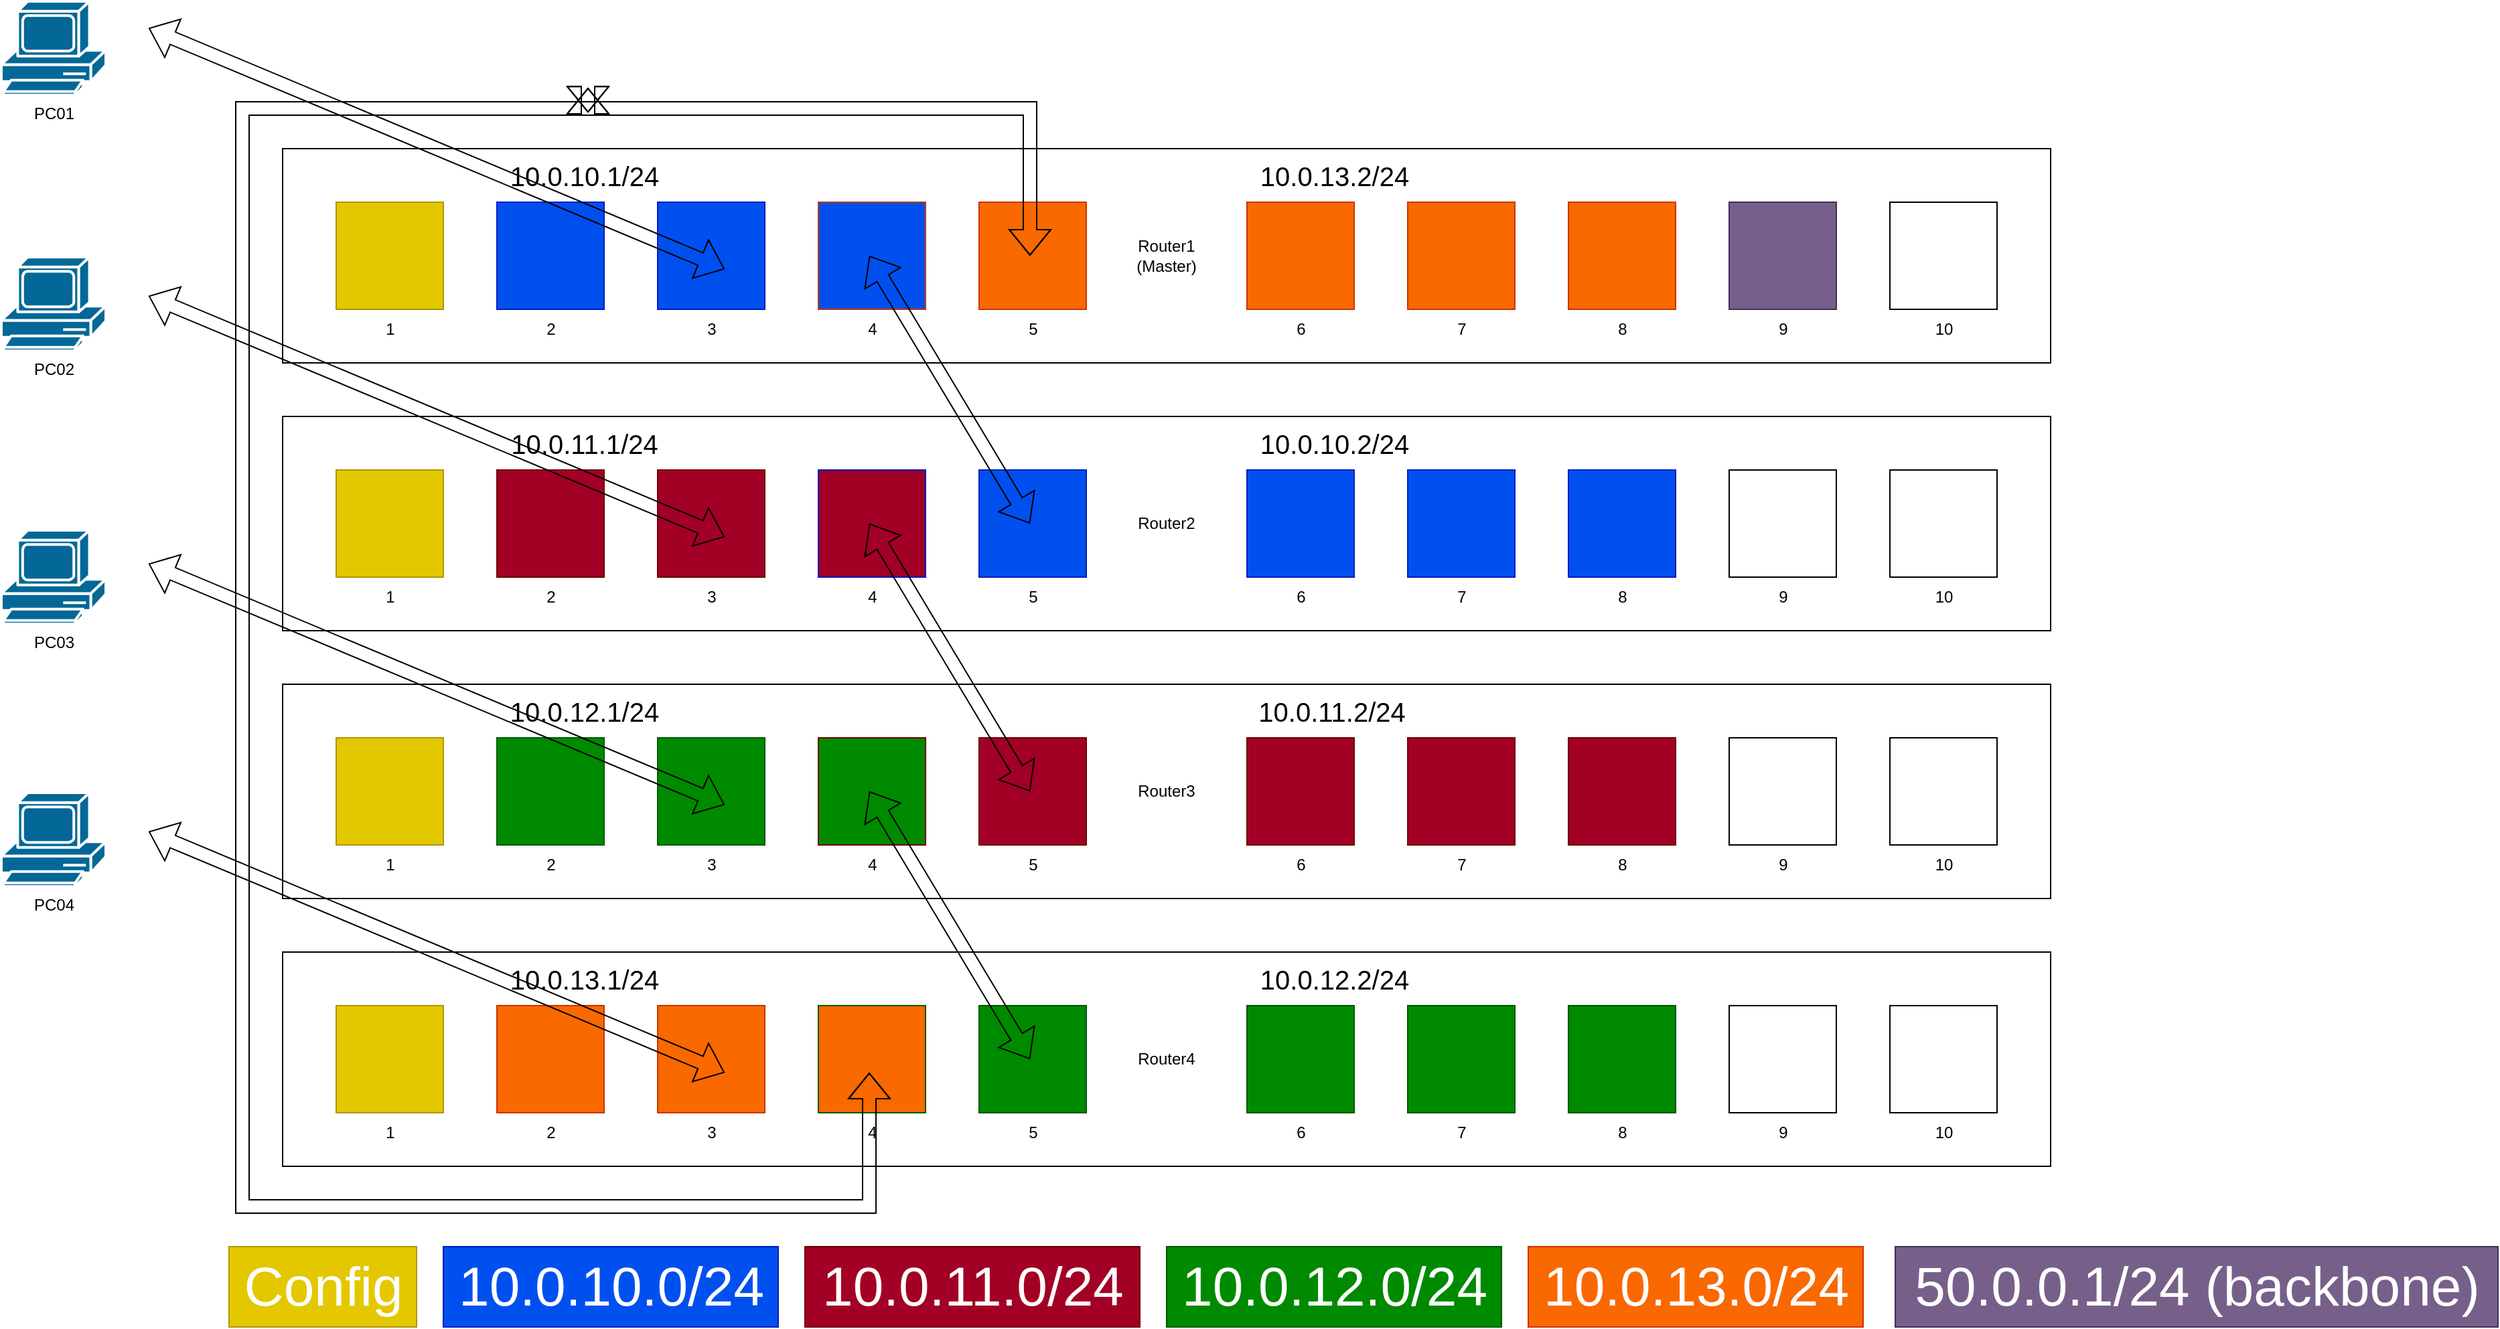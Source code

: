 <mxfile version="23.1.5" type="device">
  <diagram name="Seite-1" id="_wuY2rkhrtU45ImOQ87m">
    <mxGraphModel dx="2376" dy="2247" grid="1" gridSize="10" guides="1" tooltips="1" connect="1" arrows="1" fold="1" page="1" pageScale="1" pageWidth="827" pageHeight="1169" math="0" shadow="0">
      <root>
        <mxCell id="0" />
        <mxCell id="1" parent="0" />
        <mxCell id="zVq3PmwkcnL-uLRDvAJg-95" value="" style="group" parent="1" vertex="1" connectable="0">
          <mxGeometry y="600" width="1320" height="160" as="geometry" />
        </mxCell>
        <mxCell id="zVq3PmwkcnL-uLRDvAJg-96" value="Router4" style="rounded=0;whiteSpace=wrap;html=1;" parent="zVq3PmwkcnL-uLRDvAJg-95" vertex="1">
          <mxGeometry width="1320" height="160" as="geometry" />
        </mxCell>
        <mxCell id="zVq3PmwkcnL-uLRDvAJg-97" value="" style="rounded=0;whiteSpace=wrap;html=1;fillColor=#e3c800;fontColor=#000000;strokeColor=#B09500;" parent="zVq3PmwkcnL-uLRDvAJg-95" vertex="1">
          <mxGeometry x="40" y="40" width="80" height="80" as="geometry" />
        </mxCell>
        <mxCell id="zVq3PmwkcnL-uLRDvAJg-98" value="" style="rounded=0;whiteSpace=wrap;html=1;fillColor=#FA6800;fontColor=#000000;strokeColor=#C73500;" parent="zVq3PmwkcnL-uLRDvAJg-95" vertex="1">
          <mxGeometry x="160" y="40" width="80" height="80" as="geometry" />
        </mxCell>
        <mxCell id="zVq3PmwkcnL-uLRDvAJg-99" value="" style="rounded=0;whiteSpace=wrap;html=1;fillColor=#FA6800;fontColor=#000000;strokeColor=#C73500;" parent="zVq3PmwkcnL-uLRDvAJg-95" vertex="1">
          <mxGeometry x="280" y="40" width="80" height="80" as="geometry" />
        </mxCell>
        <mxCell id="zVq3PmwkcnL-uLRDvAJg-100" value="" style="rounded=0;whiteSpace=wrap;html=1;fillColor=#FA6800;fontColor=#ffffff;strokeColor=#005700;" parent="zVq3PmwkcnL-uLRDvAJg-95" vertex="1">
          <mxGeometry x="400" y="40" width="80" height="80" as="geometry" />
        </mxCell>
        <mxCell id="zVq3PmwkcnL-uLRDvAJg-101" value="" style="rounded=0;whiteSpace=wrap;html=1;fillColor=#008A00;fontColor=#ffffff;strokeColor=#005700;" parent="zVq3PmwkcnL-uLRDvAJg-95" vertex="1">
          <mxGeometry x="520" y="40" width="80" height="80" as="geometry" />
        </mxCell>
        <mxCell id="zVq3PmwkcnL-uLRDvAJg-102" value="" style="rounded=0;whiteSpace=wrap;html=1;fillColor=#008A00;fontColor=#ffffff;strokeColor=#005700;" parent="zVq3PmwkcnL-uLRDvAJg-95" vertex="1">
          <mxGeometry x="720" y="40" width="80" height="80" as="geometry" />
        </mxCell>
        <mxCell id="zVq3PmwkcnL-uLRDvAJg-103" value="" style="rounded=0;whiteSpace=wrap;html=1;fillColor=#008a00;fontColor=#ffffff;strokeColor=#005700;" parent="zVq3PmwkcnL-uLRDvAJg-95" vertex="1">
          <mxGeometry x="840" y="40" width="80" height="80" as="geometry" />
        </mxCell>
        <mxCell id="zVq3PmwkcnL-uLRDvAJg-104" value="" style="rounded=0;whiteSpace=wrap;html=1;fillColor=#008a00;fontColor=#ffffff;strokeColor=#005700;" parent="zVq3PmwkcnL-uLRDvAJg-95" vertex="1">
          <mxGeometry x="960" y="40" width="80" height="80" as="geometry" />
        </mxCell>
        <mxCell id="zVq3PmwkcnL-uLRDvAJg-105" value="" style="rounded=0;whiteSpace=wrap;html=1;" parent="zVq3PmwkcnL-uLRDvAJg-95" vertex="1">
          <mxGeometry x="1080" y="40" width="80" height="80" as="geometry" />
        </mxCell>
        <mxCell id="zVq3PmwkcnL-uLRDvAJg-106" value="" style="rounded=0;whiteSpace=wrap;html=1;" parent="zVq3PmwkcnL-uLRDvAJg-95" vertex="1">
          <mxGeometry x="1200" y="40" width="80" height="80" as="geometry" />
        </mxCell>
        <mxCell id="zVq3PmwkcnL-uLRDvAJg-107" value="1" style="text;html=1;align=center;verticalAlign=middle;resizable=0;points=[];autosize=1;strokeColor=none;fillColor=none;" parent="zVq3PmwkcnL-uLRDvAJg-95" vertex="1">
          <mxGeometry x="65" y="120" width="30" height="30" as="geometry" />
        </mxCell>
        <mxCell id="zVq3PmwkcnL-uLRDvAJg-108" value="2" style="text;html=1;align=center;verticalAlign=middle;resizable=0;points=[];autosize=1;strokeColor=none;fillColor=none;" parent="zVq3PmwkcnL-uLRDvAJg-95" vertex="1">
          <mxGeometry x="185" y="120" width="30" height="30" as="geometry" />
        </mxCell>
        <mxCell id="zVq3PmwkcnL-uLRDvAJg-109" value="3" style="text;html=1;align=center;verticalAlign=middle;resizable=0;points=[];autosize=1;strokeColor=none;fillColor=none;" parent="zVq3PmwkcnL-uLRDvAJg-95" vertex="1">
          <mxGeometry x="305" y="120" width="30" height="30" as="geometry" />
        </mxCell>
        <mxCell id="zVq3PmwkcnL-uLRDvAJg-110" value="4" style="text;html=1;align=center;verticalAlign=middle;resizable=0;points=[];autosize=1;strokeColor=none;fillColor=none;" parent="zVq3PmwkcnL-uLRDvAJg-95" vertex="1">
          <mxGeometry x="425" y="120" width="30" height="30" as="geometry" />
        </mxCell>
        <mxCell id="zVq3PmwkcnL-uLRDvAJg-111" value="5" style="text;html=1;align=center;verticalAlign=middle;resizable=0;points=[];autosize=1;strokeColor=none;fillColor=none;" parent="zVq3PmwkcnL-uLRDvAJg-95" vertex="1">
          <mxGeometry x="545" y="120" width="30" height="30" as="geometry" />
        </mxCell>
        <mxCell id="zVq3PmwkcnL-uLRDvAJg-112" value="6" style="text;html=1;align=center;verticalAlign=middle;resizable=0;points=[];autosize=1;strokeColor=none;fillColor=none;" parent="zVq3PmwkcnL-uLRDvAJg-95" vertex="1">
          <mxGeometry x="745" y="120" width="30" height="30" as="geometry" />
        </mxCell>
        <mxCell id="zVq3PmwkcnL-uLRDvAJg-113" value="7" style="text;html=1;align=center;verticalAlign=middle;resizable=0;points=[];autosize=1;strokeColor=none;fillColor=none;" parent="zVq3PmwkcnL-uLRDvAJg-95" vertex="1">
          <mxGeometry x="865" y="120" width="30" height="30" as="geometry" />
        </mxCell>
        <mxCell id="zVq3PmwkcnL-uLRDvAJg-114" value="8" style="text;html=1;align=center;verticalAlign=middle;resizable=0;points=[];autosize=1;strokeColor=none;fillColor=none;" parent="zVq3PmwkcnL-uLRDvAJg-95" vertex="1">
          <mxGeometry x="985" y="120" width="30" height="30" as="geometry" />
        </mxCell>
        <mxCell id="zVq3PmwkcnL-uLRDvAJg-115" value="9" style="text;html=1;align=center;verticalAlign=middle;resizable=0;points=[];autosize=1;strokeColor=none;fillColor=none;" parent="zVq3PmwkcnL-uLRDvAJg-95" vertex="1">
          <mxGeometry x="1105" y="120" width="30" height="30" as="geometry" />
        </mxCell>
        <mxCell id="zVq3PmwkcnL-uLRDvAJg-116" value="10" style="text;html=1;align=center;verticalAlign=middle;resizable=0;points=[];autosize=1;strokeColor=none;fillColor=none;" parent="zVq3PmwkcnL-uLRDvAJg-95" vertex="1">
          <mxGeometry x="1220" y="120" width="40" height="30" as="geometry" />
        </mxCell>
        <mxCell id="zVq3PmwkcnL-uLRDvAJg-170" value="&lt;span style=&quot;font-size: 20px;&quot;&gt;10.0.13.1/24&lt;/span&gt;" style="text;html=1;align=center;verticalAlign=middle;resizable=0;points=[];autosize=1;strokeColor=none;fillColor=none;" parent="zVq3PmwkcnL-uLRDvAJg-95" vertex="1">
          <mxGeometry x="160" width="130" height="40" as="geometry" />
        </mxCell>
        <mxCell id="zVq3PmwkcnL-uLRDvAJg-172" value="&lt;span style=&quot;font-size: 20px;&quot;&gt;10.0.12.2/24&lt;/span&gt;" style="text;html=1;align=center;verticalAlign=middle;resizable=0;points=[];autosize=1;strokeColor=none;fillColor=none;" parent="zVq3PmwkcnL-uLRDvAJg-95" vertex="1">
          <mxGeometry x="720" width="130" height="40" as="geometry" />
        </mxCell>
        <mxCell id="zVq3PmwkcnL-uLRDvAJg-117" value="" style="group;fillColor=#76608a;fontColor=#ffffff;strokeColor=#432D57;" parent="1" vertex="1" connectable="0">
          <mxGeometry y="400" width="1320" height="160" as="geometry" />
        </mxCell>
        <mxCell id="zVq3PmwkcnL-uLRDvAJg-118" value="Router3" style="rounded=0;whiteSpace=wrap;html=1;" parent="zVq3PmwkcnL-uLRDvAJg-117" vertex="1">
          <mxGeometry width="1320" height="160" as="geometry" />
        </mxCell>
        <mxCell id="zVq3PmwkcnL-uLRDvAJg-119" value="" style="rounded=0;whiteSpace=wrap;html=1;fillColor=#e3c800;fontColor=#000000;strokeColor=#B09500;" parent="zVq3PmwkcnL-uLRDvAJg-117" vertex="1">
          <mxGeometry x="40" y="40" width="80" height="80" as="geometry" />
        </mxCell>
        <mxCell id="zVq3PmwkcnL-uLRDvAJg-120" value="" style="rounded=0;whiteSpace=wrap;html=1;fillColor=#008A00;fontColor=#ffffff;strokeColor=#005700;" parent="zVq3PmwkcnL-uLRDvAJg-117" vertex="1">
          <mxGeometry x="160" y="40" width="80" height="80" as="geometry" />
        </mxCell>
        <mxCell id="zVq3PmwkcnL-uLRDvAJg-121" value="" style="rounded=0;whiteSpace=wrap;html=1;fillColor=#008A00;fontColor=#ffffff;strokeColor=#005700;" parent="zVq3PmwkcnL-uLRDvAJg-117" vertex="1">
          <mxGeometry x="280" y="40" width="80" height="80" as="geometry" />
        </mxCell>
        <mxCell id="zVq3PmwkcnL-uLRDvAJg-122" value="" style="rounded=0;whiteSpace=wrap;html=1;fillColor=#008A00;fontColor=#ffffff;strokeColor=#6F0000;" parent="zVq3PmwkcnL-uLRDvAJg-117" vertex="1">
          <mxGeometry x="400" y="40" width="80" height="80" as="geometry" />
        </mxCell>
        <mxCell id="zVq3PmwkcnL-uLRDvAJg-123" value="" style="rounded=0;whiteSpace=wrap;html=1;fillColor=#A20025;fontColor=#ffffff;strokeColor=#6F0000;" parent="zVq3PmwkcnL-uLRDvAJg-117" vertex="1">
          <mxGeometry x="520" y="40" width="80" height="80" as="geometry" />
        </mxCell>
        <mxCell id="zVq3PmwkcnL-uLRDvAJg-124" value="" style="rounded=0;whiteSpace=wrap;html=1;fillColor=#A20025;fontColor=#ffffff;strokeColor=#6F0000;" parent="zVq3PmwkcnL-uLRDvAJg-117" vertex="1">
          <mxGeometry x="720" y="40" width="80" height="80" as="geometry" />
        </mxCell>
        <mxCell id="zVq3PmwkcnL-uLRDvAJg-125" value="" style="rounded=0;whiteSpace=wrap;html=1;fillColor=#a20025;fontColor=#ffffff;strokeColor=#6F0000;" parent="zVq3PmwkcnL-uLRDvAJg-117" vertex="1">
          <mxGeometry x="840" y="40" width="80" height="80" as="geometry" />
        </mxCell>
        <mxCell id="zVq3PmwkcnL-uLRDvAJg-126" value="" style="rounded=0;whiteSpace=wrap;html=1;fillColor=#a20025;fontColor=#ffffff;strokeColor=#6F0000;" parent="zVq3PmwkcnL-uLRDvAJg-117" vertex="1">
          <mxGeometry x="960" y="40" width="80" height="80" as="geometry" />
        </mxCell>
        <mxCell id="zVq3PmwkcnL-uLRDvAJg-127" value="" style="rounded=0;whiteSpace=wrap;html=1;" parent="zVq3PmwkcnL-uLRDvAJg-117" vertex="1">
          <mxGeometry x="1080" y="40" width="80" height="80" as="geometry" />
        </mxCell>
        <mxCell id="zVq3PmwkcnL-uLRDvAJg-128" value="" style="rounded=0;whiteSpace=wrap;html=1;" parent="zVq3PmwkcnL-uLRDvAJg-117" vertex="1">
          <mxGeometry x="1200" y="40" width="80" height="80" as="geometry" />
        </mxCell>
        <mxCell id="zVq3PmwkcnL-uLRDvAJg-129" value="1" style="text;html=1;align=center;verticalAlign=middle;resizable=0;points=[];autosize=1;strokeColor=none;fillColor=none;" parent="zVq3PmwkcnL-uLRDvAJg-117" vertex="1">
          <mxGeometry x="65" y="120" width="30" height="30" as="geometry" />
        </mxCell>
        <mxCell id="zVq3PmwkcnL-uLRDvAJg-130" value="2" style="text;html=1;align=center;verticalAlign=middle;resizable=0;points=[];autosize=1;strokeColor=none;fillColor=none;" parent="zVq3PmwkcnL-uLRDvAJg-117" vertex="1">
          <mxGeometry x="185" y="120" width="30" height="30" as="geometry" />
        </mxCell>
        <mxCell id="zVq3PmwkcnL-uLRDvAJg-131" value="3" style="text;html=1;align=center;verticalAlign=middle;resizable=0;points=[];autosize=1;strokeColor=none;fillColor=none;" parent="zVq3PmwkcnL-uLRDvAJg-117" vertex="1">
          <mxGeometry x="305" y="120" width="30" height="30" as="geometry" />
        </mxCell>
        <mxCell id="zVq3PmwkcnL-uLRDvAJg-132" value="4" style="text;html=1;align=center;verticalAlign=middle;resizable=0;points=[];autosize=1;strokeColor=none;fillColor=none;" parent="zVq3PmwkcnL-uLRDvAJg-117" vertex="1">
          <mxGeometry x="425" y="120" width="30" height="30" as="geometry" />
        </mxCell>
        <mxCell id="zVq3PmwkcnL-uLRDvAJg-133" value="5" style="text;html=1;align=center;verticalAlign=middle;resizable=0;points=[];autosize=1;strokeColor=none;fillColor=none;" parent="zVq3PmwkcnL-uLRDvAJg-117" vertex="1">
          <mxGeometry x="545" y="120" width="30" height="30" as="geometry" />
        </mxCell>
        <mxCell id="zVq3PmwkcnL-uLRDvAJg-134" value="6" style="text;html=1;align=center;verticalAlign=middle;resizable=0;points=[];autosize=1;strokeColor=none;fillColor=none;" parent="zVq3PmwkcnL-uLRDvAJg-117" vertex="1">
          <mxGeometry x="745" y="120" width="30" height="30" as="geometry" />
        </mxCell>
        <mxCell id="zVq3PmwkcnL-uLRDvAJg-135" value="7" style="text;html=1;align=center;verticalAlign=middle;resizable=0;points=[];autosize=1;strokeColor=none;fillColor=none;" parent="zVq3PmwkcnL-uLRDvAJg-117" vertex="1">
          <mxGeometry x="865" y="120" width="30" height="30" as="geometry" />
        </mxCell>
        <mxCell id="zVq3PmwkcnL-uLRDvAJg-136" value="8" style="text;html=1;align=center;verticalAlign=middle;resizable=0;points=[];autosize=1;strokeColor=none;fillColor=none;" parent="zVq3PmwkcnL-uLRDvAJg-117" vertex="1">
          <mxGeometry x="985" y="120" width="30" height="30" as="geometry" />
        </mxCell>
        <mxCell id="zVq3PmwkcnL-uLRDvAJg-137" value="9" style="text;html=1;align=center;verticalAlign=middle;resizable=0;points=[];autosize=1;strokeColor=none;fillColor=none;" parent="zVq3PmwkcnL-uLRDvAJg-117" vertex="1">
          <mxGeometry x="1105" y="120" width="30" height="30" as="geometry" />
        </mxCell>
        <mxCell id="zVq3PmwkcnL-uLRDvAJg-138" value="10" style="text;html=1;align=center;verticalAlign=middle;resizable=0;points=[];autosize=1;strokeColor=none;fillColor=none;" parent="zVq3PmwkcnL-uLRDvAJg-117" vertex="1">
          <mxGeometry x="1220" y="120" width="40" height="30" as="geometry" />
        </mxCell>
        <mxCell id="zVq3PmwkcnL-uLRDvAJg-169" value="&lt;span style=&quot;font-size: 20px;&quot;&gt;10.0.12.1/24&lt;/span&gt;" style="text;html=1;align=center;verticalAlign=middle;resizable=0;points=[];autosize=1;strokeColor=none;fillColor=none;" parent="zVq3PmwkcnL-uLRDvAJg-117" vertex="1">
          <mxGeometry x="160" width="130" height="40" as="geometry" />
        </mxCell>
        <mxCell id="zVq3PmwkcnL-uLRDvAJg-171" value="&lt;span style=&quot;font-size: 20px;&quot;&gt;10.0.11.2/24&lt;/span&gt;" style="text;html=1;align=center;verticalAlign=middle;resizable=0;points=[];autosize=1;strokeColor=none;fillColor=none;" parent="zVq3PmwkcnL-uLRDvAJg-117" vertex="1">
          <mxGeometry x="718" width="130" height="40" as="geometry" />
        </mxCell>
        <mxCell id="zVq3PmwkcnL-uLRDvAJg-139" value="" style="group" parent="1" vertex="1" connectable="0">
          <mxGeometry y="200" width="1320" height="410" as="geometry" />
        </mxCell>
        <mxCell id="zVq3PmwkcnL-uLRDvAJg-140" value="Router2" style="rounded=0;whiteSpace=wrap;html=1;" parent="zVq3PmwkcnL-uLRDvAJg-139" vertex="1">
          <mxGeometry width="1320" height="160" as="geometry" />
        </mxCell>
        <mxCell id="zVq3PmwkcnL-uLRDvAJg-141" value="" style="rounded=0;whiteSpace=wrap;html=1;fillColor=#e3c800;fontColor=#000000;strokeColor=#B09500;" parent="zVq3PmwkcnL-uLRDvAJg-139" vertex="1">
          <mxGeometry x="40" y="40" width="80" height="80" as="geometry" />
        </mxCell>
        <mxCell id="zVq3PmwkcnL-uLRDvAJg-142" value="" style="rounded=0;whiteSpace=wrap;html=1;fillColor=#A20025;fontColor=#ffffff;strokeColor=#6F0000;" parent="zVq3PmwkcnL-uLRDvAJg-139" vertex="1">
          <mxGeometry x="160" y="40" width="80" height="80" as="geometry" />
        </mxCell>
        <mxCell id="zVq3PmwkcnL-uLRDvAJg-143" value="" style="rounded=0;whiteSpace=wrap;html=1;fillColor=#A20025;fontColor=#ffffff;strokeColor=#6F0000;" parent="zVq3PmwkcnL-uLRDvAJg-139" vertex="1">
          <mxGeometry x="280" y="40" width="80" height="80" as="geometry" />
        </mxCell>
        <mxCell id="zVq3PmwkcnL-uLRDvAJg-144" value="" style="rounded=0;whiteSpace=wrap;html=1;fillColor=#A20025;fontColor=#ffffff;strokeColor=#001DBC;" parent="zVq3PmwkcnL-uLRDvAJg-139" vertex="1">
          <mxGeometry x="400" y="40" width="80" height="80" as="geometry" />
        </mxCell>
        <mxCell id="zVq3PmwkcnL-uLRDvAJg-145" value="" style="rounded=0;whiteSpace=wrap;html=1;fillColor=#0050EF;fontColor=#ffffff;strokeColor=#001DBC;" parent="zVq3PmwkcnL-uLRDvAJg-139" vertex="1">
          <mxGeometry x="520" y="40" width="80" height="80" as="geometry" />
        </mxCell>
        <mxCell id="zVq3PmwkcnL-uLRDvAJg-146" value="" style="rounded=0;whiteSpace=wrap;html=1;fillColor=#0050EF;fontColor=#ffffff;strokeColor=#001DBC;" parent="zVq3PmwkcnL-uLRDvAJg-139" vertex="1">
          <mxGeometry x="720" y="40" width="80" height="80" as="geometry" />
        </mxCell>
        <mxCell id="zVq3PmwkcnL-uLRDvAJg-147" value="" style="rounded=0;whiteSpace=wrap;html=1;fillColor=#0050ef;fontColor=#ffffff;strokeColor=#001DBC;" parent="zVq3PmwkcnL-uLRDvAJg-139" vertex="1">
          <mxGeometry x="840" y="40" width="80" height="80" as="geometry" />
        </mxCell>
        <mxCell id="zVq3PmwkcnL-uLRDvAJg-148" value="" style="rounded=0;whiteSpace=wrap;html=1;fillColor=#0050ef;fontColor=#ffffff;strokeColor=#001DBC;" parent="zVq3PmwkcnL-uLRDvAJg-139" vertex="1">
          <mxGeometry x="960" y="40" width="80" height="80" as="geometry" />
        </mxCell>
        <mxCell id="zVq3PmwkcnL-uLRDvAJg-149" value="" style="rounded=0;whiteSpace=wrap;html=1;" parent="zVq3PmwkcnL-uLRDvAJg-139" vertex="1">
          <mxGeometry x="1080" y="40" width="80" height="80" as="geometry" />
        </mxCell>
        <mxCell id="zVq3PmwkcnL-uLRDvAJg-150" value="" style="rounded=0;whiteSpace=wrap;html=1;" parent="zVq3PmwkcnL-uLRDvAJg-139" vertex="1">
          <mxGeometry x="1200" y="40" width="80" height="80" as="geometry" />
        </mxCell>
        <mxCell id="zVq3PmwkcnL-uLRDvAJg-151" value="1" style="text;html=1;align=center;verticalAlign=middle;resizable=0;points=[];autosize=1;strokeColor=none;fillColor=none;" parent="zVq3PmwkcnL-uLRDvAJg-139" vertex="1">
          <mxGeometry x="65" y="120" width="30" height="30" as="geometry" />
        </mxCell>
        <mxCell id="zVq3PmwkcnL-uLRDvAJg-152" value="2" style="text;html=1;align=center;verticalAlign=middle;resizable=0;points=[];autosize=1;strokeColor=none;fillColor=none;" parent="zVq3PmwkcnL-uLRDvAJg-139" vertex="1">
          <mxGeometry x="185" y="120" width="30" height="30" as="geometry" />
        </mxCell>
        <mxCell id="zVq3PmwkcnL-uLRDvAJg-153" value="3" style="text;html=1;align=center;verticalAlign=middle;resizable=0;points=[];autosize=1;strokeColor=none;fillColor=none;" parent="zVq3PmwkcnL-uLRDvAJg-139" vertex="1">
          <mxGeometry x="305" y="120" width="30" height="30" as="geometry" />
        </mxCell>
        <mxCell id="zVq3PmwkcnL-uLRDvAJg-154" value="4" style="text;html=1;align=center;verticalAlign=middle;resizable=0;points=[];autosize=1;strokeColor=none;fillColor=none;" parent="zVq3PmwkcnL-uLRDvAJg-139" vertex="1">
          <mxGeometry x="425" y="120" width="30" height="30" as="geometry" />
        </mxCell>
        <mxCell id="zVq3PmwkcnL-uLRDvAJg-155" value="5" style="text;html=1;align=center;verticalAlign=middle;resizable=0;points=[];autosize=1;strokeColor=none;fillColor=none;" parent="zVq3PmwkcnL-uLRDvAJg-139" vertex="1">
          <mxGeometry x="545" y="120" width="30" height="30" as="geometry" />
        </mxCell>
        <mxCell id="zVq3PmwkcnL-uLRDvAJg-156" value="6" style="text;html=1;align=center;verticalAlign=middle;resizable=0;points=[];autosize=1;strokeColor=none;fillColor=none;" parent="zVq3PmwkcnL-uLRDvAJg-139" vertex="1">
          <mxGeometry x="745" y="120" width="30" height="30" as="geometry" />
        </mxCell>
        <mxCell id="zVq3PmwkcnL-uLRDvAJg-157" value="7" style="text;html=1;align=center;verticalAlign=middle;resizable=0;points=[];autosize=1;strokeColor=none;fillColor=none;" parent="zVq3PmwkcnL-uLRDvAJg-139" vertex="1">
          <mxGeometry x="865" y="120" width="30" height="30" as="geometry" />
        </mxCell>
        <mxCell id="zVq3PmwkcnL-uLRDvAJg-158" value="8" style="text;html=1;align=center;verticalAlign=middle;resizable=0;points=[];autosize=1;strokeColor=none;fillColor=none;" parent="zVq3PmwkcnL-uLRDvAJg-139" vertex="1">
          <mxGeometry x="985" y="120" width="30" height="30" as="geometry" />
        </mxCell>
        <mxCell id="zVq3PmwkcnL-uLRDvAJg-159" value="9" style="text;html=1;align=center;verticalAlign=middle;resizable=0;points=[];autosize=1;strokeColor=none;fillColor=none;" parent="zVq3PmwkcnL-uLRDvAJg-139" vertex="1">
          <mxGeometry x="1105" y="120" width="30" height="30" as="geometry" />
        </mxCell>
        <mxCell id="zVq3PmwkcnL-uLRDvAJg-160" value="10" style="text;html=1;align=center;verticalAlign=middle;resizable=0;points=[];autosize=1;strokeColor=none;fillColor=none;" parent="zVq3PmwkcnL-uLRDvAJg-139" vertex="1">
          <mxGeometry x="1220" y="120" width="40" height="30" as="geometry" />
        </mxCell>
        <mxCell id="zVq3PmwkcnL-uLRDvAJg-168" value="&lt;span style=&quot;font-size: 20px;&quot;&gt;10.0.11.1/24&lt;/span&gt;" style="text;html=1;align=center;verticalAlign=middle;resizable=0;points=[];autosize=1;strokeColor=none;fillColor=none;" parent="zVq3PmwkcnL-uLRDvAJg-139" vertex="1">
          <mxGeometry x="160" width="130" height="40" as="geometry" />
        </mxCell>
        <mxCell id="zVq3PmwkcnL-uLRDvAJg-173" value="&lt;span style=&quot;font-size: 20px;&quot;&gt;10.0.10.2/24&lt;/span&gt;" style="text;html=1;align=center;verticalAlign=middle;resizable=0;points=[];autosize=1;strokeColor=none;fillColor=none;" parent="zVq3PmwkcnL-uLRDvAJg-139" vertex="1">
          <mxGeometry x="720" width="130" height="40" as="geometry" />
        </mxCell>
        <mxCell id="zVq3PmwkcnL-uLRDvAJg-24" value="" style="group" parent="1" vertex="1" connectable="0">
          <mxGeometry width="1320" height="640" as="geometry" />
        </mxCell>
        <mxCell id="zVq3PmwkcnL-uLRDvAJg-23" value="Router1&lt;br&gt;(Master)" style="rounded=0;whiteSpace=wrap;html=1;" parent="zVq3PmwkcnL-uLRDvAJg-24" vertex="1">
          <mxGeometry width="1320" height="160" as="geometry" />
        </mxCell>
        <mxCell id="zVq3PmwkcnL-uLRDvAJg-2" value="" style="rounded=0;whiteSpace=wrap;html=1;fillColor=#e3c800;fontColor=#000000;strokeColor=#B09500;" parent="zVq3PmwkcnL-uLRDvAJg-24" vertex="1">
          <mxGeometry x="40" y="40" width="80" height="80" as="geometry" />
        </mxCell>
        <mxCell id="zVq3PmwkcnL-uLRDvAJg-3" value="" style="rounded=0;whiteSpace=wrap;html=1;fillColor=#0050EF;fontColor=#ffffff;strokeColor=#001DBC;" parent="zVq3PmwkcnL-uLRDvAJg-24" vertex="1">
          <mxGeometry x="160" y="40" width="80" height="80" as="geometry" />
        </mxCell>
        <mxCell id="zVq3PmwkcnL-uLRDvAJg-4" value="" style="rounded=0;whiteSpace=wrap;html=1;fillColor=#0050EF;fontColor=#ffffff;strokeColor=#001DBC;" parent="zVq3PmwkcnL-uLRDvAJg-24" vertex="1">
          <mxGeometry x="280" y="40" width="80" height="80" as="geometry" />
        </mxCell>
        <mxCell id="zVq3PmwkcnL-uLRDvAJg-5" value="" style="rounded=0;whiteSpace=wrap;html=1;fillColor=#0050EF;fontColor=#000000;strokeColor=#C73500;" parent="zVq3PmwkcnL-uLRDvAJg-24" vertex="1">
          <mxGeometry x="400" y="40" width="80" height="80" as="geometry" />
        </mxCell>
        <mxCell id="zVq3PmwkcnL-uLRDvAJg-6" value="" style="rounded=0;whiteSpace=wrap;html=1;fillColor=#FA6800;fontColor=#000000;strokeColor=#C73500;" parent="zVq3PmwkcnL-uLRDvAJg-24" vertex="1">
          <mxGeometry x="520" y="40" width="80" height="80" as="geometry" />
        </mxCell>
        <mxCell id="zVq3PmwkcnL-uLRDvAJg-7" value="" style="rounded=0;whiteSpace=wrap;html=1;fillColor=#FA6800;fontColor=#000000;strokeColor=#C73500;" parent="zVq3PmwkcnL-uLRDvAJg-24" vertex="1">
          <mxGeometry x="720" y="40" width="80" height="80" as="geometry" />
        </mxCell>
        <mxCell id="zVq3PmwkcnL-uLRDvAJg-8" value="" style="rounded=0;whiteSpace=wrap;html=1;fillColor=#fa6800;fontColor=#000000;strokeColor=#C73500;" parent="zVq3PmwkcnL-uLRDvAJg-24" vertex="1">
          <mxGeometry x="840" y="40" width="80" height="80" as="geometry" />
        </mxCell>
        <mxCell id="zVq3PmwkcnL-uLRDvAJg-9" value="" style="rounded=0;whiteSpace=wrap;html=1;fillColor=#fa6800;fontColor=#000000;strokeColor=#C73500;" parent="zVq3PmwkcnL-uLRDvAJg-24" vertex="1">
          <mxGeometry x="960" y="40" width="80" height="80" as="geometry" />
        </mxCell>
        <mxCell id="zVq3PmwkcnL-uLRDvAJg-10" value="" style="rounded=0;whiteSpace=wrap;html=1;fillColor=#76608a;fontColor=#ffffff;strokeColor=#432D57;" parent="zVq3PmwkcnL-uLRDvAJg-24" vertex="1">
          <mxGeometry x="1080" y="40" width="80" height="80" as="geometry" />
        </mxCell>
        <mxCell id="zVq3PmwkcnL-uLRDvAJg-11" value="" style="rounded=0;whiteSpace=wrap;html=1;" parent="zVq3PmwkcnL-uLRDvAJg-24" vertex="1">
          <mxGeometry x="1200" y="40" width="80" height="80" as="geometry" />
        </mxCell>
        <mxCell id="zVq3PmwkcnL-uLRDvAJg-12" value="1" style="text;html=1;align=center;verticalAlign=middle;resizable=0;points=[];autosize=1;strokeColor=none;fillColor=none;" parent="zVq3PmwkcnL-uLRDvAJg-24" vertex="1">
          <mxGeometry x="65" y="120" width="30" height="30" as="geometry" />
        </mxCell>
        <mxCell id="zVq3PmwkcnL-uLRDvAJg-14" value="2" style="text;html=1;align=center;verticalAlign=middle;resizable=0;points=[];autosize=1;strokeColor=none;fillColor=none;" parent="zVq3PmwkcnL-uLRDvAJg-24" vertex="1">
          <mxGeometry x="185" y="120" width="30" height="30" as="geometry" />
        </mxCell>
        <mxCell id="zVq3PmwkcnL-uLRDvAJg-15" value="3" style="text;html=1;align=center;verticalAlign=middle;resizable=0;points=[];autosize=1;strokeColor=none;fillColor=none;" parent="zVq3PmwkcnL-uLRDvAJg-24" vertex="1">
          <mxGeometry x="305" y="120" width="30" height="30" as="geometry" />
        </mxCell>
        <mxCell id="zVq3PmwkcnL-uLRDvAJg-16" value="4" style="text;html=1;align=center;verticalAlign=middle;resizable=0;points=[];autosize=1;strokeColor=none;fillColor=none;" parent="zVq3PmwkcnL-uLRDvAJg-24" vertex="1">
          <mxGeometry x="425" y="120" width="30" height="30" as="geometry" />
        </mxCell>
        <mxCell id="zVq3PmwkcnL-uLRDvAJg-17" value="5" style="text;html=1;align=center;verticalAlign=middle;resizable=0;points=[];autosize=1;strokeColor=none;fillColor=none;" parent="zVq3PmwkcnL-uLRDvAJg-24" vertex="1">
          <mxGeometry x="545" y="120" width="30" height="30" as="geometry" />
        </mxCell>
        <mxCell id="zVq3PmwkcnL-uLRDvAJg-18" value="6" style="text;html=1;align=center;verticalAlign=middle;resizable=0;points=[];autosize=1;strokeColor=none;fillColor=none;" parent="zVq3PmwkcnL-uLRDvAJg-24" vertex="1">
          <mxGeometry x="745" y="120" width="30" height="30" as="geometry" />
        </mxCell>
        <mxCell id="zVq3PmwkcnL-uLRDvAJg-19" value="7" style="text;html=1;align=center;verticalAlign=middle;resizable=0;points=[];autosize=1;strokeColor=none;fillColor=none;" parent="zVq3PmwkcnL-uLRDvAJg-24" vertex="1">
          <mxGeometry x="865" y="120" width="30" height="30" as="geometry" />
        </mxCell>
        <mxCell id="zVq3PmwkcnL-uLRDvAJg-20" value="8" style="text;html=1;align=center;verticalAlign=middle;resizable=0;points=[];autosize=1;strokeColor=none;fillColor=none;" parent="zVq3PmwkcnL-uLRDvAJg-24" vertex="1">
          <mxGeometry x="985" y="120" width="30" height="30" as="geometry" />
        </mxCell>
        <mxCell id="zVq3PmwkcnL-uLRDvAJg-21" value="9" style="text;html=1;align=center;verticalAlign=middle;resizable=0;points=[];autosize=1;strokeColor=none;fillColor=none;" parent="zVq3PmwkcnL-uLRDvAJg-24" vertex="1">
          <mxGeometry x="1105" y="120" width="30" height="30" as="geometry" />
        </mxCell>
        <mxCell id="zVq3PmwkcnL-uLRDvAJg-22" value="10" style="text;html=1;align=center;verticalAlign=middle;resizable=0;points=[];autosize=1;strokeColor=none;fillColor=none;" parent="zVq3PmwkcnL-uLRDvAJg-24" vertex="1">
          <mxGeometry x="1220" y="120" width="40" height="30" as="geometry" />
        </mxCell>
        <mxCell id="zVq3PmwkcnL-uLRDvAJg-167" value="&lt;span style=&quot;font-size: 20px;&quot;&gt;10.0.10.1/24&lt;/span&gt;" style="text;html=1;align=center;verticalAlign=middle;resizable=0;points=[];autosize=1;strokeColor=none;fillColor=none;" parent="zVq3PmwkcnL-uLRDvAJg-24" vertex="1">
          <mxGeometry x="160" width="130" height="40" as="geometry" />
        </mxCell>
        <mxCell id="zVq3PmwkcnL-uLRDvAJg-174" value="&lt;span style=&quot;font-size: 20px;&quot;&gt;10.0.13.2/24&lt;/span&gt;" style="text;html=1;align=center;verticalAlign=middle;resizable=0;points=[];autosize=1;strokeColor=none;fillColor=none;" parent="zVq3PmwkcnL-uLRDvAJg-24" vertex="1">
          <mxGeometry x="720" width="130" height="40" as="geometry" />
        </mxCell>
        <mxCell id="zVq3PmwkcnL-uLRDvAJg-166" value="" style="shape=flexArrow;endArrow=classic;startArrow=classic;html=1;rounded=0;edgeStyle=orthogonalEdgeStyle;entryX=0.5;entryY=0.625;entryDx=0;entryDy=0;entryPerimeter=0;exitX=0.5;exitY=0.5;exitDx=0;exitDy=0;exitPerimeter=0;" parent="zVq3PmwkcnL-uLRDvAJg-24" edge="1">
          <mxGeometry width="100" height="100" relative="1" as="geometry">
            <mxPoint x="228" y="-45.5" as="sourcePoint" />
            <mxPoint x="438" y="690" as="targetPoint" />
            <Array as="points">
              <mxPoint x="-30" y="-30" />
              <mxPoint x="-30" y="790" />
              <mxPoint x="438" y="790" />
            </Array>
          </mxGeometry>
        </mxCell>
        <mxCell id="zVq3PmwkcnL-uLRDvAJg-162" value="" style="shape=flexArrow;endArrow=classic;startArrow=classic;html=1;rounded=0;exitX=0.5;exitY=0.5;exitDx=0;exitDy=0;exitPerimeter=0;" parent="zVq3PmwkcnL-uLRDvAJg-24" edge="1">
          <mxGeometry width="100" height="100" relative="1" as="geometry">
            <mxPoint x="558" y="480" as="sourcePoint" />
            <mxPoint x="438" y="280" as="targetPoint" />
          </mxGeometry>
        </mxCell>
        <mxCell id="zVq3PmwkcnL-uLRDvAJg-163" value="" style="shape=flexArrow;endArrow=classic;startArrow=classic;html=1;rounded=0;exitX=0.5;exitY=0.5;exitDx=0;exitDy=0;exitPerimeter=0;" parent="zVq3PmwkcnL-uLRDvAJg-24" edge="1">
          <mxGeometry width="100" height="100" relative="1" as="geometry">
            <mxPoint x="558" y="680" as="sourcePoint" />
            <mxPoint x="438" y="480" as="targetPoint" />
          </mxGeometry>
        </mxCell>
        <mxCell id="zVq3PmwkcnL-uLRDvAJg-161" value="" style="shape=flexArrow;endArrow=classic;startArrow=classic;html=1;rounded=0;exitX=0.5;exitY=0.5;exitDx=0;exitDy=0;exitPerimeter=0;" parent="zVq3PmwkcnL-uLRDvAJg-24" edge="1">
          <mxGeometry width="100" height="100" relative="1" as="geometry">
            <mxPoint x="558" y="280" as="sourcePoint" />
            <mxPoint x="438" y="80" as="targetPoint" />
          </mxGeometry>
        </mxCell>
        <mxCell id="w-rXbBwkAiBaJml1l8fl-2" value="" style="shape=flexArrow;endArrow=classic;startArrow=classic;html=1;rounded=0;edgeStyle=orthogonalEdgeStyle;entryX=0.5;entryY=0.625;entryDx=0;entryDy=0;entryPerimeter=0;exitX=0.5;exitY=0.5;exitDx=0;exitDy=0;exitPerimeter=0;" edge="1" parent="zVq3PmwkcnL-uLRDvAJg-24">
          <mxGeometry width="100" height="100" relative="1" as="geometry">
            <mxPoint x="558" y="80" as="sourcePoint" />
            <mxPoint x="228" y="-26.875" as="targetPoint" />
            <Array as="points">
              <mxPoint x="558" y="-30" />
            </Array>
          </mxGeometry>
        </mxCell>
        <mxCell id="w-rXbBwkAiBaJml1l8fl-4" value="" style="shape=flexArrow;endArrow=classic;startArrow=classic;html=1;rounded=0;exitX=0.5;exitY=0.5;exitDx=0;exitDy=0;exitPerimeter=0;" edge="1" parent="zVq3PmwkcnL-uLRDvAJg-24">
          <mxGeometry width="100" height="100" relative="1" as="geometry">
            <mxPoint x="330" y="90" as="sourcePoint" />
            <mxPoint x="-100" y="-90" as="targetPoint" />
          </mxGeometry>
        </mxCell>
        <mxCell id="zVq3PmwkcnL-uLRDvAJg-92" value="&lt;font color=&quot;#ffffff&quot; style=&quot;font-size: 41px;&quot;&gt;Config&lt;/font&gt;" style="text;html=1;align=center;verticalAlign=middle;resizable=0;points=[];autosize=1;strokeColor=#B09500;fillColor=#e3c800;fontColor=#000000;" parent="1" vertex="1">
          <mxGeometry x="-40" y="820" width="140" height="60" as="geometry" />
        </mxCell>
        <mxCell id="zVq3PmwkcnL-uLRDvAJg-175" value="&lt;font color=&quot;#ffffff&quot; style=&quot;font-size: 41px;&quot;&gt;10.0.10.0/24&lt;br&gt;&lt;/font&gt;" style="text;html=1;align=center;verticalAlign=middle;resizable=0;points=[];autosize=1;strokeColor=#001DBC;fillColor=#0050ef;fontColor=#ffffff;" parent="1" vertex="1">
          <mxGeometry x="120" y="820" width="250" height="60" as="geometry" />
        </mxCell>
        <mxCell id="zVq3PmwkcnL-uLRDvAJg-179" value="&lt;font color=&quot;#ffffff&quot; style=&quot;font-size: 41px;&quot;&gt;10.0.13.0/24&lt;br&gt;&lt;/font&gt;" style="text;html=1;align=center;verticalAlign=middle;resizable=0;points=[];autosize=1;strokeColor=#C73500;fillColor=#fa6800;fontColor=#000000;" parent="1" vertex="1">
          <mxGeometry x="930" y="820" width="250" height="60" as="geometry" />
        </mxCell>
        <mxCell id="zVq3PmwkcnL-uLRDvAJg-180" value="&lt;font color=&quot;#ffffff&quot; style=&quot;font-size: 41px;&quot;&gt;10.0.12.0/24&lt;br&gt;&lt;/font&gt;" style="text;html=1;align=center;verticalAlign=middle;resizable=0;points=[];autosize=1;strokeColor=#005700;fillColor=#008a00;fontColor=#ffffff;" parent="1" vertex="1">
          <mxGeometry x="660" y="820" width="250" height="60" as="geometry" />
        </mxCell>
        <mxCell id="zVq3PmwkcnL-uLRDvAJg-181" value="&lt;font color=&quot;#ffffff&quot; style=&quot;font-size: 41px;&quot;&gt;10.0.11.0/24&lt;br&gt;&lt;/font&gt;" style="text;html=1;align=center;verticalAlign=middle;resizable=0;points=[];autosize=1;strokeColor=#6F0000;fillColor=#a20025;fontColor=#ffffff;" parent="1" vertex="1">
          <mxGeometry x="390" y="820" width="250" height="60" as="geometry" />
        </mxCell>
        <mxCell id="w-rXbBwkAiBaJml1l8fl-3" value="&lt;font color=&quot;#ffffff&quot; style=&quot;font-size: 41px;&quot;&gt;50.0.0.1/24 (backbone)&lt;br&gt;&lt;/font&gt;" style="text;html=1;align=center;verticalAlign=middle;resizable=0;points=[];autosize=1;strokeColor=#432D57;fillColor=#76608a;fontColor=#ffffff;" vertex="1" parent="1">
          <mxGeometry x="1204" y="820" width="450" height="60" as="geometry" />
        </mxCell>
        <mxCell id="w-rXbBwkAiBaJml1l8fl-6" value="" style="shape=flexArrow;endArrow=classic;startArrow=classic;html=1;rounded=0;exitX=0.5;exitY=0.5;exitDx=0;exitDy=0;exitPerimeter=0;" edge="1" parent="1">
          <mxGeometry width="100" height="100" relative="1" as="geometry">
            <mxPoint x="330" y="290" as="sourcePoint" />
            <mxPoint x="-100" y="110" as="targetPoint" />
          </mxGeometry>
        </mxCell>
        <mxCell id="w-rXbBwkAiBaJml1l8fl-7" value="" style="shape=flexArrow;endArrow=classic;startArrow=classic;html=1;rounded=0;exitX=0.5;exitY=0.5;exitDx=0;exitDy=0;exitPerimeter=0;" edge="1" parent="1">
          <mxGeometry width="100" height="100" relative="1" as="geometry">
            <mxPoint x="330" y="490" as="sourcePoint" />
            <mxPoint x="-100" y="310" as="targetPoint" />
          </mxGeometry>
        </mxCell>
        <mxCell id="w-rXbBwkAiBaJml1l8fl-8" value="" style="shape=flexArrow;endArrow=classic;startArrow=classic;html=1;rounded=0;exitX=0.5;exitY=0.5;exitDx=0;exitDy=0;exitPerimeter=0;" edge="1" parent="1">
          <mxGeometry width="100" height="100" relative="1" as="geometry">
            <mxPoint x="330" y="690" as="sourcePoint" />
            <mxPoint x="-100" y="510" as="targetPoint" />
          </mxGeometry>
        </mxCell>
        <mxCell id="w-rXbBwkAiBaJml1l8fl-9" value="PC01" style="shape=mxgraph.cisco.computers_and_peripherals.pc;html=1;pointerEvents=1;dashed=0;fillColor=#036897;strokeColor=#ffffff;strokeWidth=2;verticalLabelPosition=bottom;verticalAlign=top;align=center;outlineConnect=0;" vertex="1" parent="1">
          <mxGeometry x="-210" y="-110" width="78" height="70" as="geometry" />
        </mxCell>
        <mxCell id="w-rXbBwkAiBaJml1l8fl-10" value="PC02" style="shape=mxgraph.cisco.computers_and_peripherals.pc;html=1;pointerEvents=1;dashed=0;fillColor=#036897;strokeColor=#ffffff;strokeWidth=2;verticalLabelPosition=bottom;verticalAlign=top;align=center;outlineConnect=0;" vertex="1" parent="1">
          <mxGeometry x="-210" y="81" width="78" height="70" as="geometry" />
        </mxCell>
        <mxCell id="w-rXbBwkAiBaJml1l8fl-11" value="PC03" style="shape=mxgraph.cisco.computers_and_peripherals.pc;html=1;pointerEvents=1;dashed=0;fillColor=#036897;strokeColor=#ffffff;strokeWidth=2;verticalLabelPosition=bottom;verticalAlign=top;align=center;outlineConnect=0;" vertex="1" parent="1">
          <mxGeometry x="-210" y="285" width="78" height="70" as="geometry" />
        </mxCell>
        <mxCell id="w-rXbBwkAiBaJml1l8fl-12" value="PC04" style="shape=mxgraph.cisco.computers_and_peripherals.pc;html=1;pointerEvents=1;dashed=0;fillColor=#036897;strokeColor=#ffffff;strokeWidth=2;verticalLabelPosition=bottom;verticalAlign=top;align=center;outlineConnect=0;" vertex="1" parent="1">
          <mxGeometry x="-210" y="481" width="78" height="70" as="geometry" />
        </mxCell>
      </root>
    </mxGraphModel>
  </diagram>
</mxfile>
